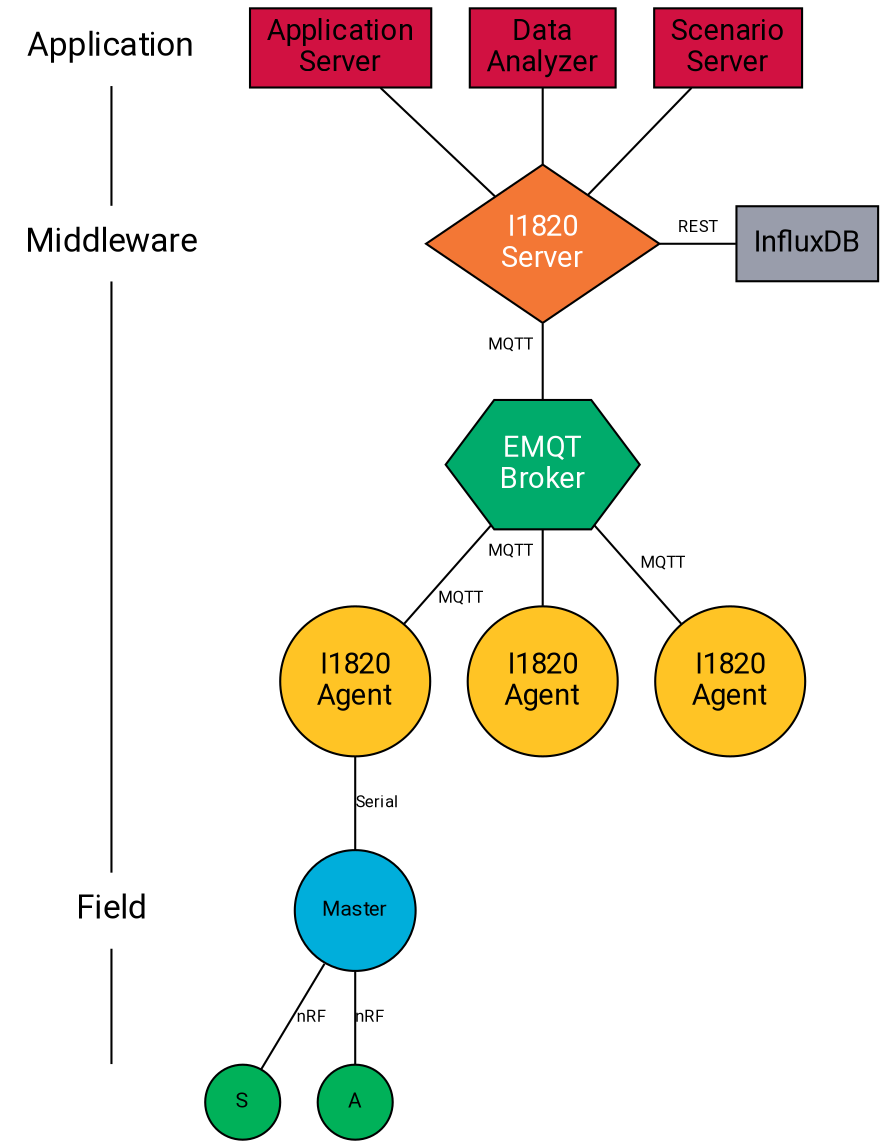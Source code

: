 graph architecture {
	graph [fontname = "roboto"];
	node [fontname = "roboto"];
	edge [fontname = "roboto", fontsize=8];

	subgraph layers_graph {
		node [shape=plaintext, fontsize=16];
		"Application" -- "Middleware" -- "Field" -- "";
	}

	{
		rank=same;
		"Middleware"; i1820; influx;
	}

	{
		rank=same;
		agent1; agent2; agent3;
	}

	{
		rank=same
		"Application"; aps; dan; scs;
	}

	{
		rank=same;
		"Field"; master;
	}

	aps -- i1820;
	dan -- i1820;
	scs -- i1820;
	i1820 -- influx [label="REST"]
	i1820 -- broker [headlabel="MQTT", labeldistance=3, labelangle=30];
	broker -- agent1 [headlabel="MQTT", labeldistance=3];
	broker -- agent2 [headlabel="MQTT", labeldistance=3, labelangle=30];
	broker -- agent3 [headlabel="MQTT", labeldistance=3];
	agent1 -- master [label="Serial"];
	master -- ts [label="nRF"];
	master -- ta [label="nRF"];

	aps [shape=box, label="Application\nServer", fillcolor="#d11141", style=filled];
	dan [shape=box, label="Data\nAnalyzer", fillcolor="#d11141", style=filled];
	scs [shape=box, label="Scenario\nServer", fillcolor="#d11141", style=filled];
	i1820 [shape=diamond, label="I1820\nServer", fillcolor="#f37735", style=filled, width=1, fontcolor="#ffffff"];
	influx [shape=box, label="InfluxDB", fillcolor="#999dab", style=filled];
	broker [shape=hexagon, label="EMQT\nBroker", fillcolor="#00ab6b", style=filled; fontcolor="#ffffff"];
	agent1 [shape=circle, label="I1820\nAgent", fillcolor="#ffc425", style=filled, width=1];
	agent2 [shape=circle, label="I1820\nAgent", fillcolor="#ffc425", style=filled, width=1];
	agent3 [shape=circle, label="I1820\nAgent", fillcolor="#ffc425", style=filled, width=1];
	master [shape=circle, label="Master", fillcolor="#00aedb", style=filled, fontsize=10, width=.8, fixedsize=true];
	ts [shape=circle, label="S", fillcolor="#00b159", style=filled, fontsize=10, width=.5, fixedsize=true];
	ta [shape=circle, label="A", fillcolor="#00b159", style=filled, fontsize=10, width=.5, fixedsize=true];
}
